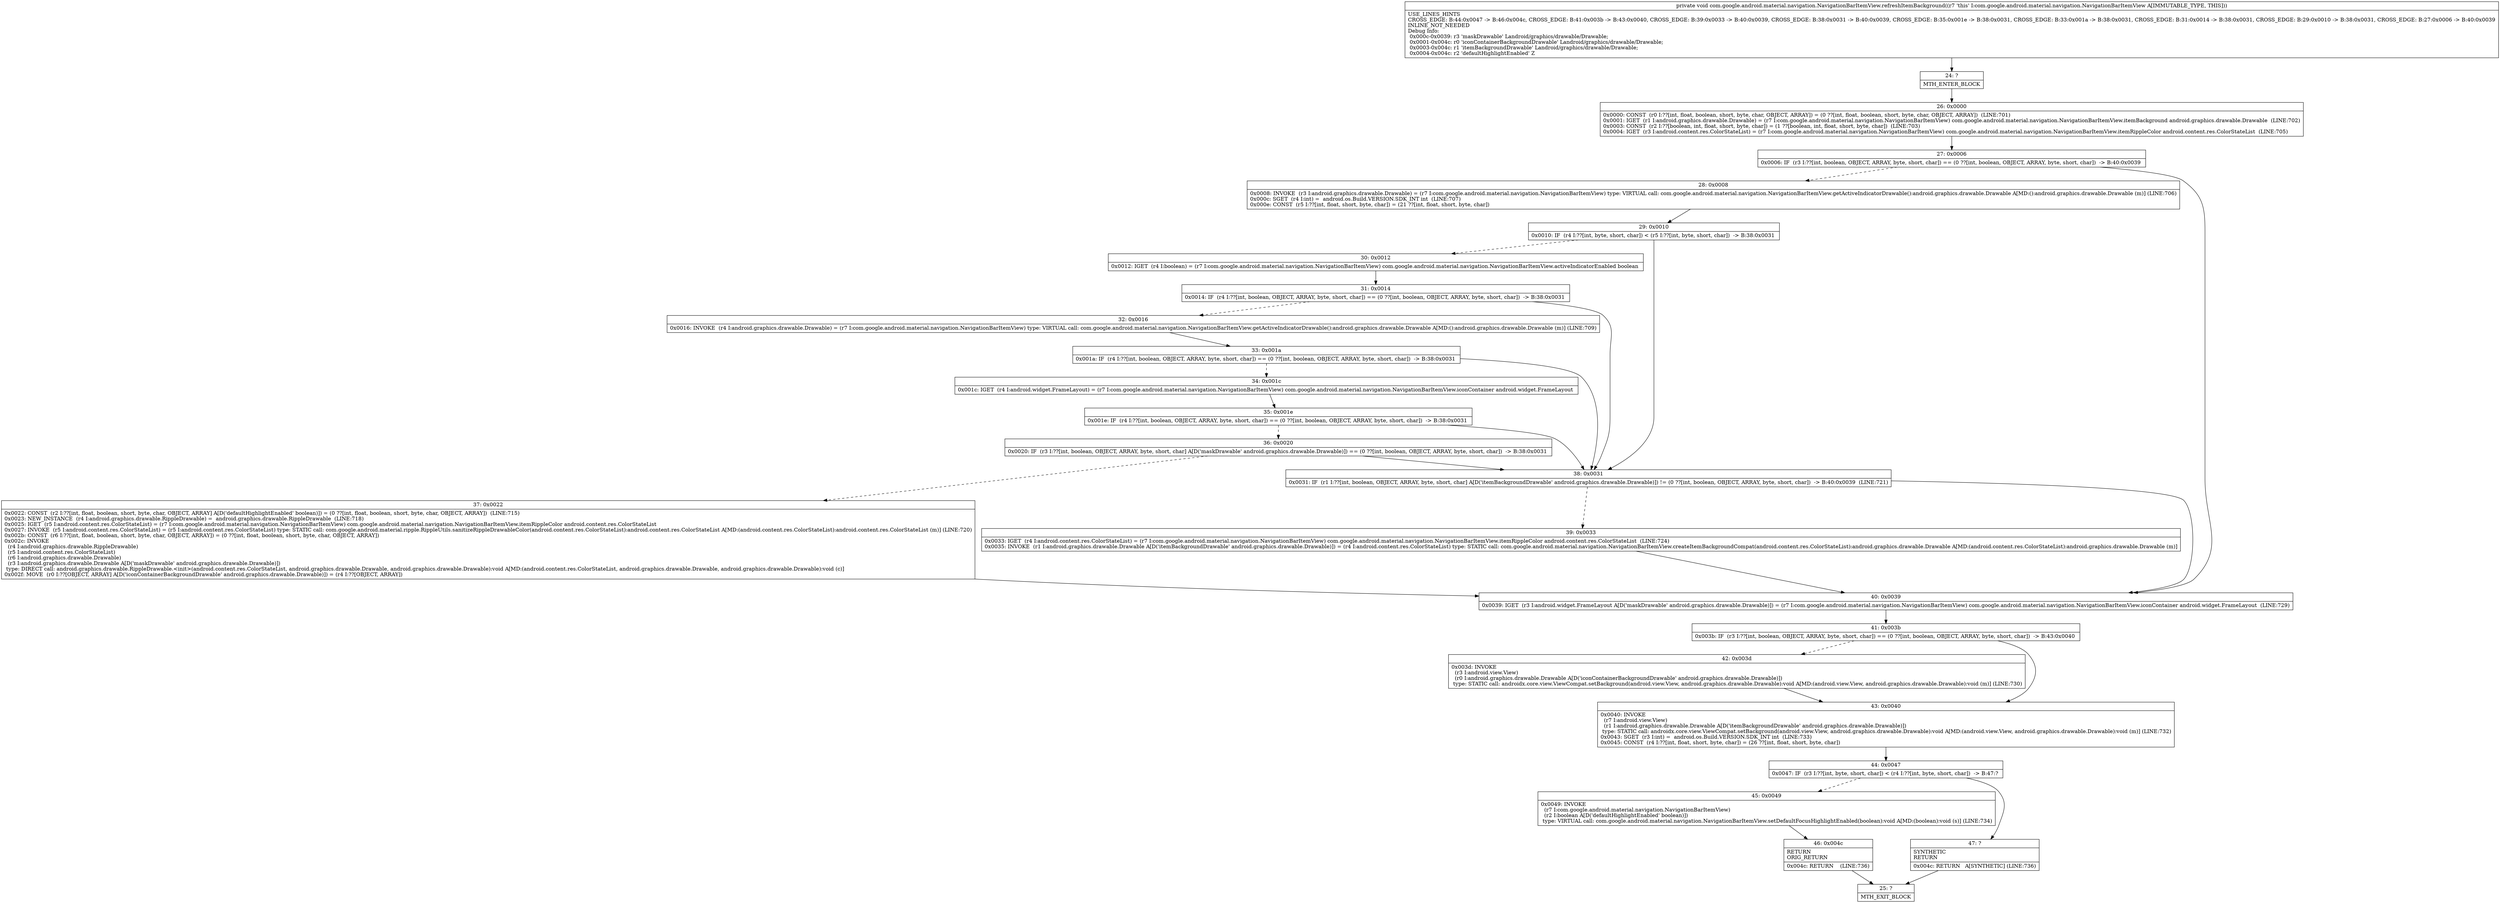 digraph "CFG forcom.google.android.material.navigation.NavigationBarItemView.refreshItemBackground()V" {
Node_24 [shape=record,label="{24\:\ ?|MTH_ENTER_BLOCK\l}"];
Node_26 [shape=record,label="{26\:\ 0x0000|0x0000: CONST  (r0 I:??[int, float, boolean, short, byte, char, OBJECT, ARRAY]) = (0 ??[int, float, boolean, short, byte, char, OBJECT, ARRAY])  (LINE:701)\l0x0001: IGET  (r1 I:android.graphics.drawable.Drawable) = (r7 I:com.google.android.material.navigation.NavigationBarItemView) com.google.android.material.navigation.NavigationBarItemView.itemBackground android.graphics.drawable.Drawable  (LINE:702)\l0x0003: CONST  (r2 I:??[boolean, int, float, short, byte, char]) = (1 ??[boolean, int, float, short, byte, char])  (LINE:703)\l0x0004: IGET  (r3 I:android.content.res.ColorStateList) = (r7 I:com.google.android.material.navigation.NavigationBarItemView) com.google.android.material.navigation.NavigationBarItemView.itemRippleColor android.content.res.ColorStateList  (LINE:705)\l}"];
Node_27 [shape=record,label="{27\:\ 0x0006|0x0006: IF  (r3 I:??[int, boolean, OBJECT, ARRAY, byte, short, char]) == (0 ??[int, boolean, OBJECT, ARRAY, byte, short, char])  \-\> B:40:0x0039 \l}"];
Node_28 [shape=record,label="{28\:\ 0x0008|0x0008: INVOKE  (r3 I:android.graphics.drawable.Drawable) = (r7 I:com.google.android.material.navigation.NavigationBarItemView) type: VIRTUAL call: com.google.android.material.navigation.NavigationBarItemView.getActiveIndicatorDrawable():android.graphics.drawable.Drawable A[MD:():android.graphics.drawable.Drawable (m)] (LINE:706)\l0x000c: SGET  (r4 I:int) =  android.os.Build.VERSION.SDK_INT int  (LINE:707)\l0x000e: CONST  (r5 I:??[int, float, short, byte, char]) = (21 ??[int, float, short, byte, char]) \l}"];
Node_29 [shape=record,label="{29\:\ 0x0010|0x0010: IF  (r4 I:??[int, byte, short, char]) \< (r5 I:??[int, byte, short, char])  \-\> B:38:0x0031 \l}"];
Node_30 [shape=record,label="{30\:\ 0x0012|0x0012: IGET  (r4 I:boolean) = (r7 I:com.google.android.material.navigation.NavigationBarItemView) com.google.android.material.navigation.NavigationBarItemView.activeIndicatorEnabled boolean \l}"];
Node_31 [shape=record,label="{31\:\ 0x0014|0x0014: IF  (r4 I:??[int, boolean, OBJECT, ARRAY, byte, short, char]) == (0 ??[int, boolean, OBJECT, ARRAY, byte, short, char])  \-\> B:38:0x0031 \l}"];
Node_32 [shape=record,label="{32\:\ 0x0016|0x0016: INVOKE  (r4 I:android.graphics.drawable.Drawable) = (r7 I:com.google.android.material.navigation.NavigationBarItemView) type: VIRTUAL call: com.google.android.material.navigation.NavigationBarItemView.getActiveIndicatorDrawable():android.graphics.drawable.Drawable A[MD:():android.graphics.drawable.Drawable (m)] (LINE:709)\l}"];
Node_33 [shape=record,label="{33\:\ 0x001a|0x001a: IF  (r4 I:??[int, boolean, OBJECT, ARRAY, byte, short, char]) == (0 ??[int, boolean, OBJECT, ARRAY, byte, short, char])  \-\> B:38:0x0031 \l}"];
Node_34 [shape=record,label="{34\:\ 0x001c|0x001c: IGET  (r4 I:android.widget.FrameLayout) = (r7 I:com.google.android.material.navigation.NavigationBarItemView) com.google.android.material.navigation.NavigationBarItemView.iconContainer android.widget.FrameLayout \l}"];
Node_35 [shape=record,label="{35\:\ 0x001e|0x001e: IF  (r4 I:??[int, boolean, OBJECT, ARRAY, byte, short, char]) == (0 ??[int, boolean, OBJECT, ARRAY, byte, short, char])  \-\> B:38:0x0031 \l}"];
Node_36 [shape=record,label="{36\:\ 0x0020|0x0020: IF  (r3 I:??[int, boolean, OBJECT, ARRAY, byte, short, char] A[D('maskDrawable' android.graphics.drawable.Drawable)]) == (0 ??[int, boolean, OBJECT, ARRAY, byte, short, char])  \-\> B:38:0x0031 \l}"];
Node_37 [shape=record,label="{37\:\ 0x0022|0x0022: CONST  (r2 I:??[int, float, boolean, short, byte, char, OBJECT, ARRAY] A[D('defaultHighlightEnabled' boolean)]) = (0 ??[int, float, boolean, short, byte, char, OBJECT, ARRAY])  (LINE:715)\l0x0023: NEW_INSTANCE  (r4 I:android.graphics.drawable.RippleDrawable) =  android.graphics.drawable.RippleDrawable  (LINE:718)\l0x0025: IGET  (r5 I:android.content.res.ColorStateList) = (r7 I:com.google.android.material.navigation.NavigationBarItemView) com.google.android.material.navigation.NavigationBarItemView.itemRippleColor android.content.res.ColorStateList \l0x0027: INVOKE  (r5 I:android.content.res.ColorStateList) = (r5 I:android.content.res.ColorStateList) type: STATIC call: com.google.android.material.ripple.RippleUtils.sanitizeRippleDrawableColor(android.content.res.ColorStateList):android.content.res.ColorStateList A[MD:(android.content.res.ColorStateList):android.content.res.ColorStateList (m)] (LINE:720)\l0x002b: CONST  (r6 I:??[int, float, boolean, short, byte, char, OBJECT, ARRAY]) = (0 ??[int, float, boolean, short, byte, char, OBJECT, ARRAY]) \l0x002c: INVOKE  \l  (r4 I:android.graphics.drawable.RippleDrawable)\l  (r5 I:android.content.res.ColorStateList)\l  (r6 I:android.graphics.drawable.Drawable)\l  (r3 I:android.graphics.drawable.Drawable A[D('maskDrawable' android.graphics.drawable.Drawable)])\l type: DIRECT call: android.graphics.drawable.RippleDrawable.\<init\>(android.content.res.ColorStateList, android.graphics.drawable.Drawable, android.graphics.drawable.Drawable):void A[MD:(android.content.res.ColorStateList, android.graphics.drawable.Drawable, android.graphics.drawable.Drawable):void (c)]\l0x002f: MOVE  (r0 I:??[OBJECT, ARRAY] A[D('iconContainerBackgroundDrawable' android.graphics.drawable.Drawable)]) = (r4 I:??[OBJECT, ARRAY]) \l}"];
Node_38 [shape=record,label="{38\:\ 0x0031|0x0031: IF  (r1 I:??[int, boolean, OBJECT, ARRAY, byte, short, char] A[D('itemBackgroundDrawable' android.graphics.drawable.Drawable)]) != (0 ??[int, boolean, OBJECT, ARRAY, byte, short, char])  \-\> B:40:0x0039  (LINE:721)\l}"];
Node_39 [shape=record,label="{39\:\ 0x0033|0x0033: IGET  (r4 I:android.content.res.ColorStateList) = (r7 I:com.google.android.material.navigation.NavigationBarItemView) com.google.android.material.navigation.NavigationBarItemView.itemRippleColor android.content.res.ColorStateList  (LINE:724)\l0x0035: INVOKE  (r1 I:android.graphics.drawable.Drawable A[D('itemBackgroundDrawable' android.graphics.drawable.Drawable)]) = (r4 I:android.content.res.ColorStateList) type: STATIC call: com.google.android.material.navigation.NavigationBarItemView.createItemBackgroundCompat(android.content.res.ColorStateList):android.graphics.drawable.Drawable A[MD:(android.content.res.ColorStateList):android.graphics.drawable.Drawable (m)]\l}"];
Node_40 [shape=record,label="{40\:\ 0x0039|0x0039: IGET  (r3 I:android.widget.FrameLayout A[D('maskDrawable' android.graphics.drawable.Drawable)]) = (r7 I:com.google.android.material.navigation.NavigationBarItemView) com.google.android.material.navigation.NavigationBarItemView.iconContainer android.widget.FrameLayout  (LINE:729)\l}"];
Node_41 [shape=record,label="{41\:\ 0x003b|0x003b: IF  (r3 I:??[int, boolean, OBJECT, ARRAY, byte, short, char]) == (0 ??[int, boolean, OBJECT, ARRAY, byte, short, char])  \-\> B:43:0x0040 \l}"];
Node_42 [shape=record,label="{42\:\ 0x003d|0x003d: INVOKE  \l  (r3 I:android.view.View)\l  (r0 I:android.graphics.drawable.Drawable A[D('iconContainerBackgroundDrawable' android.graphics.drawable.Drawable)])\l type: STATIC call: androidx.core.view.ViewCompat.setBackground(android.view.View, android.graphics.drawable.Drawable):void A[MD:(android.view.View, android.graphics.drawable.Drawable):void (m)] (LINE:730)\l}"];
Node_43 [shape=record,label="{43\:\ 0x0040|0x0040: INVOKE  \l  (r7 I:android.view.View)\l  (r1 I:android.graphics.drawable.Drawable A[D('itemBackgroundDrawable' android.graphics.drawable.Drawable)])\l type: STATIC call: androidx.core.view.ViewCompat.setBackground(android.view.View, android.graphics.drawable.Drawable):void A[MD:(android.view.View, android.graphics.drawable.Drawable):void (m)] (LINE:732)\l0x0043: SGET  (r3 I:int) =  android.os.Build.VERSION.SDK_INT int  (LINE:733)\l0x0045: CONST  (r4 I:??[int, float, short, byte, char]) = (26 ??[int, float, short, byte, char]) \l}"];
Node_44 [shape=record,label="{44\:\ 0x0047|0x0047: IF  (r3 I:??[int, byte, short, char]) \< (r4 I:??[int, byte, short, char])  \-\> B:47:? \l}"];
Node_45 [shape=record,label="{45\:\ 0x0049|0x0049: INVOKE  \l  (r7 I:com.google.android.material.navigation.NavigationBarItemView)\l  (r2 I:boolean A[D('defaultHighlightEnabled' boolean)])\l type: VIRTUAL call: com.google.android.material.navigation.NavigationBarItemView.setDefaultFocusHighlightEnabled(boolean):void A[MD:(boolean):void (s)] (LINE:734)\l}"];
Node_46 [shape=record,label="{46\:\ 0x004c|RETURN\lORIG_RETURN\l|0x004c: RETURN    (LINE:736)\l}"];
Node_25 [shape=record,label="{25\:\ ?|MTH_EXIT_BLOCK\l}"];
Node_47 [shape=record,label="{47\:\ ?|SYNTHETIC\lRETURN\l|0x004c: RETURN   A[SYNTHETIC] (LINE:736)\l}"];
MethodNode[shape=record,label="{private void com.google.android.material.navigation.NavigationBarItemView.refreshItemBackground((r7 'this' I:com.google.android.material.navigation.NavigationBarItemView A[IMMUTABLE_TYPE, THIS]))  | USE_LINES_HINTS\lCROSS_EDGE: B:44:0x0047 \-\> B:46:0x004c, CROSS_EDGE: B:41:0x003b \-\> B:43:0x0040, CROSS_EDGE: B:39:0x0033 \-\> B:40:0x0039, CROSS_EDGE: B:38:0x0031 \-\> B:40:0x0039, CROSS_EDGE: B:35:0x001e \-\> B:38:0x0031, CROSS_EDGE: B:33:0x001a \-\> B:38:0x0031, CROSS_EDGE: B:31:0x0014 \-\> B:38:0x0031, CROSS_EDGE: B:29:0x0010 \-\> B:38:0x0031, CROSS_EDGE: B:27:0x0006 \-\> B:40:0x0039\lINLINE_NOT_NEEDED\lDebug Info:\l  0x000c\-0x0039: r3 'maskDrawable' Landroid\/graphics\/drawable\/Drawable;\l  0x0001\-0x004c: r0 'iconContainerBackgroundDrawable' Landroid\/graphics\/drawable\/Drawable;\l  0x0003\-0x004c: r1 'itemBackgroundDrawable' Landroid\/graphics\/drawable\/Drawable;\l  0x0004\-0x004c: r2 'defaultHighlightEnabled' Z\l}"];
MethodNode -> Node_24;Node_24 -> Node_26;
Node_26 -> Node_27;
Node_27 -> Node_28[style=dashed];
Node_27 -> Node_40;
Node_28 -> Node_29;
Node_29 -> Node_30[style=dashed];
Node_29 -> Node_38;
Node_30 -> Node_31;
Node_31 -> Node_32[style=dashed];
Node_31 -> Node_38;
Node_32 -> Node_33;
Node_33 -> Node_34[style=dashed];
Node_33 -> Node_38;
Node_34 -> Node_35;
Node_35 -> Node_36[style=dashed];
Node_35 -> Node_38;
Node_36 -> Node_37[style=dashed];
Node_36 -> Node_38;
Node_37 -> Node_40;
Node_38 -> Node_39[style=dashed];
Node_38 -> Node_40;
Node_39 -> Node_40;
Node_40 -> Node_41;
Node_41 -> Node_42[style=dashed];
Node_41 -> Node_43;
Node_42 -> Node_43;
Node_43 -> Node_44;
Node_44 -> Node_45[style=dashed];
Node_44 -> Node_47;
Node_45 -> Node_46;
Node_46 -> Node_25;
Node_47 -> Node_25;
}

